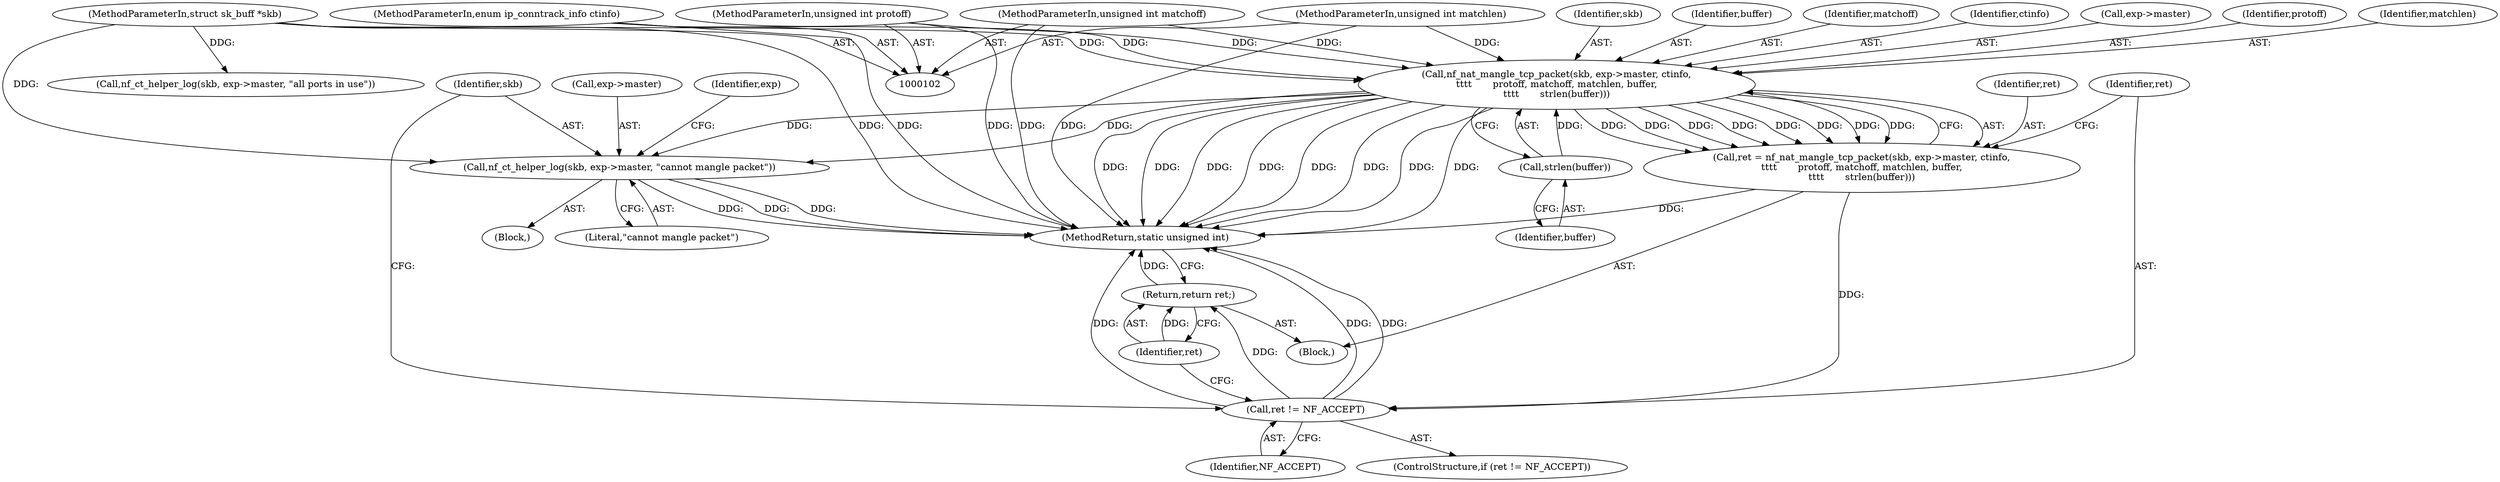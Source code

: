 digraph "0_linux_2690d97ade05c5325cbf7c72b94b90d265659886@pointer" {
"1000209" [label="(Call,nf_nat_mangle_tcp_packet(skb, exp->master, ctinfo,\n\t\t\t\t       protoff, matchoff, matchlen, buffer,\n\t\t\t\t       strlen(buffer)))"];
"1000103" [label="(MethodParameterIn,struct sk_buff *skb)"];
"1000104" [label="(MethodParameterIn,enum ip_conntrack_info ctinfo)"];
"1000105" [label="(MethodParameterIn,unsigned int protoff)"];
"1000106" [label="(MethodParameterIn,unsigned int matchoff)"];
"1000107" [label="(MethodParameterIn,unsigned int matchlen)"];
"1000219" [label="(Call,strlen(buffer))"];
"1000207" [label="(Call,ret = nf_nat_mangle_tcp_packet(skb, exp->master, ctinfo,\n\t\t\t\t       protoff, matchoff, matchlen, buffer,\n\t\t\t\t       strlen(buffer)))"];
"1000222" [label="(Call,ret != NF_ACCEPT)"];
"1000234" [label="(Return,return ret;)"];
"1000226" [label="(Call,nf_ct_helper_log(skb, exp->master, \"cannot mangle packet\"))"];
"1000210" [label="(Identifier,skb)"];
"1000208" [label="(Identifier,ret)"];
"1000224" [label="(Identifier,NF_ACCEPT)"];
"1000105" [label="(MethodParameterIn,unsigned int protoff)"];
"1000107" [label="(MethodParameterIn,unsigned int matchlen)"];
"1000218" [label="(Identifier,buffer)"];
"1000228" [label="(Call,exp->master)"];
"1000222" [label="(Call,ret != NF_ACCEPT)"];
"1000223" [label="(Identifier,ret)"];
"1000225" [label="(Block,)"];
"1000233" [label="(Identifier,exp)"];
"1000227" [label="(Identifier,skb)"];
"1000207" [label="(Call,ret = nf_nat_mangle_tcp_packet(skb, exp->master, ctinfo,\n\t\t\t\t       protoff, matchoff, matchlen, buffer,\n\t\t\t\t       strlen(buffer)))"];
"1000106" [label="(MethodParameterIn,unsigned int matchoff)"];
"1000216" [label="(Identifier,matchoff)"];
"1000199" [label="(Call,nf_ct_helper_log(skb, exp->master, \"all ports in use\"))"];
"1000214" [label="(Identifier,ctinfo)"];
"1000219" [label="(Call,strlen(buffer))"];
"1000235" [label="(Identifier,ret)"];
"1000209" [label="(Call,nf_nat_mangle_tcp_packet(skb, exp->master, ctinfo,\n\t\t\t\t       protoff, matchoff, matchlen, buffer,\n\t\t\t\t       strlen(buffer)))"];
"1000226" [label="(Call,nf_ct_helper_log(skb, exp->master, \"cannot mangle packet\"))"];
"1000221" [label="(ControlStructure,if (ret != NF_ACCEPT))"];
"1000109" [label="(Block,)"];
"1000211" [label="(Call,exp->master)"];
"1000215" [label="(Identifier,protoff)"];
"1000220" [label="(Identifier,buffer)"];
"1000234" [label="(Return,return ret;)"];
"1000236" [label="(MethodReturn,static unsigned int)"];
"1000104" [label="(MethodParameterIn,enum ip_conntrack_info ctinfo)"];
"1000103" [label="(MethodParameterIn,struct sk_buff *skb)"];
"1000217" [label="(Identifier,matchlen)"];
"1000231" [label="(Literal,\"cannot mangle packet\")"];
"1000209" -> "1000207"  [label="AST: "];
"1000209" -> "1000219"  [label="CFG: "];
"1000210" -> "1000209"  [label="AST: "];
"1000211" -> "1000209"  [label="AST: "];
"1000214" -> "1000209"  [label="AST: "];
"1000215" -> "1000209"  [label="AST: "];
"1000216" -> "1000209"  [label="AST: "];
"1000217" -> "1000209"  [label="AST: "];
"1000218" -> "1000209"  [label="AST: "];
"1000219" -> "1000209"  [label="AST: "];
"1000207" -> "1000209"  [label="CFG: "];
"1000209" -> "1000236"  [label="DDG: "];
"1000209" -> "1000236"  [label="DDG: "];
"1000209" -> "1000236"  [label="DDG: "];
"1000209" -> "1000236"  [label="DDG: "];
"1000209" -> "1000236"  [label="DDG: "];
"1000209" -> "1000236"  [label="DDG: "];
"1000209" -> "1000236"  [label="DDG: "];
"1000209" -> "1000236"  [label="DDG: "];
"1000209" -> "1000207"  [label="DDG: "];
"1000209" -> "1000207"  [label="DDG: "];
"1000209" -> "1000207"  [label="DDG: "];
"1000209" -> "1000207"  [label="DDG: "];
"1000209" -> "1000207"  [label="DDG: "];
"1000209" -> "1000207"  [label="DDG: "];
"1000209" -> "1000207"  [label="DDG: "];
"1000209" -> "1000207"  [label="DDG: "];
"1000103" -> "1000209"  [label="DDG: "];
"1000104" -> "1000209"  [label="DDG: "];
"1000105" -> "1000209"  [label="DDG: "];
"1000106" -> "1000209"  [label="DDG: "];
"1000107" -> "1000209"  [label="DDG: "];
"1000219" -> "1000209"  [label="DDG: "];
"1000209" -> "1000226"  [label="DDG: "];
"1000209" -> "1000226"  [label="DDG: "];
"1000103" -> "1000102"  [label="AST: "];
"1000103" -> "1000236"  [label="DDG: "];
"1000103" -> "1000199"  [label="DDG: "];
"1000103" -> "1000226"  [label="DDG: "];
"1000104" -> "1000102"  [label="AST: "];
"1000104" -> "1000236"  [label="DDG: "];
"1000105" -> "1000102"  [label="AST: "];
"1000105" -> "1000236"  [label="DDG: "];
"1000106" -> "1000102"  [label="AST: "];
"1000106" -> "1000236"  [label="DDG: "];
"1000107" -> "1000102"  [label="AST: "];
"1000107" -> "1000236"  [label="DDG: "];
"1000219" -> "1000220"  [label="CFG: "];
"1000220" -> "1000219"  [label="AST: "];
"1000207" -> "1000109"  [label="AST: "];
"1000208" -> "1000207"  [label="AST: "];
"1000223" -> "1000207"  [label="CFG: "];
"1000207" -> "1000236"  [label="DDG: "];
"1000207" -> "1000222"  [label="DDG: "];
"1000222" -> "1000221"  [label="AST: "];
"1000222" -> "1000224"  [label="CFG: "];
"1000223" -> "1000222"  [label="AST: "];
"1000224" -> "1000222"  [label="AST: "];
"1000227" -> "1000222"  [label="CFG: "];
"1000235" -> "1000222"  [label="CFG: "];
"1000222" -> "1000236"  [label="DDG: "];
"1000222" -> "1000236"  [label="DDG: "];
"1000222" -> "1000236"  [label="DDG: "];
"1000222" -> "1000234"  [label="DDG: "];
"1000234" -> "1000109"  [label="AST: "];
"1000234" -> "1000235"  [label="CFG: "];
"1000235" -> "1000234"  [label="AST: "];
"1000236" -> "1000234"  [label="CFG: "];
"1000234" -> "1000236"  [label="DDG: "];
"1000235" -> "1000234"  [label="DDG: "];
"1000226" -> "1000225"  [label="AST: "];
"1000226" -> "1000231"  [label="CFG: "];
"1000227" -> "1000226"  [label="AST: "];
"1000228" -> "1000226"  [label="AST: "];
"1000231" -> "1000226"  [label="AST: "];
"1000233" -> "1000226"  [label="CFG: "];
"1000226" -> "1000236"  [label="DDG: "];
"1000226" -> "1000236"  [label="DDG: "];
"1000226" -> "1000236"  [label="DDG: "];
}

